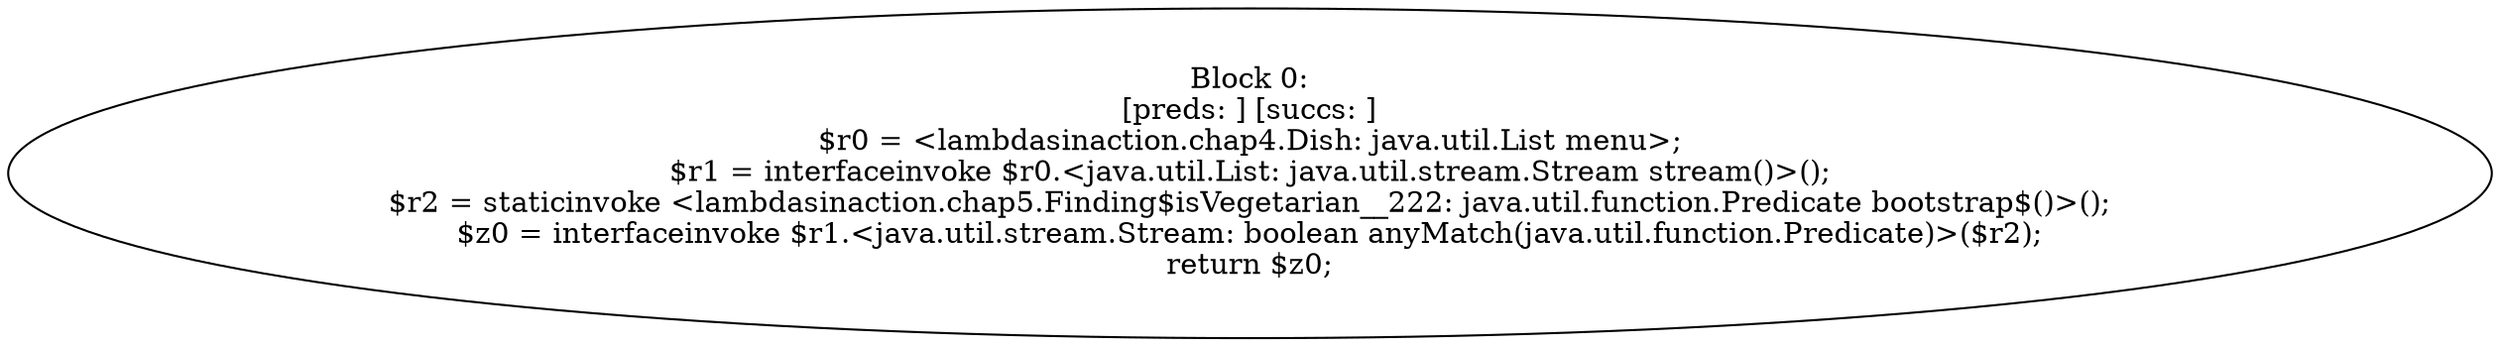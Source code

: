 digraph "unitGraph" {
    "Block 0:
[preds: ] [succs: ]
$r0 = <lambdasinaction.chap4.Dish: java.util.List menu>;
$r1 = interfaceinvoke $r0.<java.util.List: java.util.stream.Stream stream()>();
$r2 = staticinvoke <lambdasinaction.chap5.Finding$isVegetarian__222: java.util.function.Predicate bootstrap$()>();
$z0 = interfaceinvoke $r1.<java.util.stream.Stream: boolean anyMatch(java.util.function.Predicate)>($r2);
return $z0;
"
}
